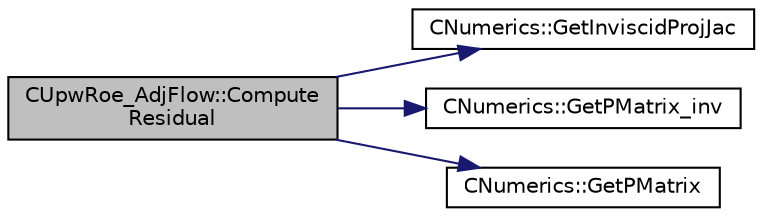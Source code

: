 digraph "CUpwRoe_AdjFlow::ComputeResidual"
{
  edge [fontname="Helvetica",fontsize="10",labelfontname="Helvetica",labelfontsize="10"];
  node [fontname="Helvetica",fontsize="10",shape=record];
  rankdir="LR";
  Node8 [label="CUpwRoe_AdjFlow::Compute\lResidual",height=0.2,width=0.4,color="black", fillcolor="grey75", style="filled", fontcolor="black"];
  Node8 -> Node9 [color="midnightblue",fontsize="10",style="solid",fontname="Helvetica"];
  Node9 [label="CNumerics::GetInviscidProjJac",height=0.2,width=0.4,color="black", fillcolor="white", style="filled",URL="$class_c_numerics.html#ae0225b473263a9547a2445c423ba7dce",tooltip="Compute the projection of the inviscid Jacobian matrices. "];
  Node8 -> Node10 [color="midnightblue",fontsize="10",style="solid",fontname="Helvetica"];
  Node10 [label="CNumerics::GetPMatrix_inv",height=0.2,width=0.4,color="black", fillcolor="white", style="filled",URL="$class_c_numerics.html#a04a93dceeb13c4738d6c9ce357575257",tooltip="Computation of the matrix P^{-1}, this matrix diagonalize the conservative Jacobians in the form $P^{..."];
  Node8 -> Node11 [color="midnightblue",fontsize="10",style="solid",fontname="Helvetica"];
  Node11 [label="CNumerics::GetPMatrix",height=0.2,width=0.4,color="black", fillcolor="white", style="filled",URL="$class_c_numerics.html#a4c0be4ab3aa0dd899babe4c96d7a0c02",tooltip="Computation of the matrix P for a generic fluid model. "];
}
